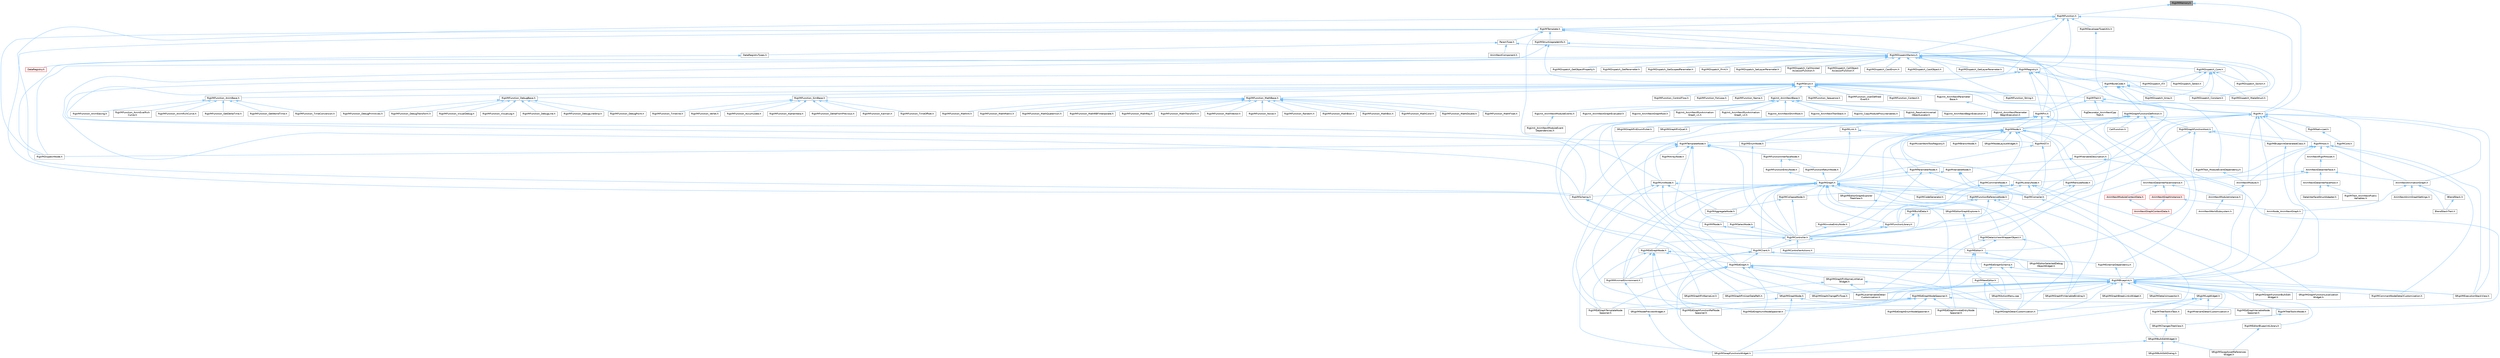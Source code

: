 digraph "RigVMMemory.h"
{
 // INTERACTIVE_SVG=YES
 // LATEX_PDF_SIZE
  bgcolor="transparent";
  edge [fontname=Helvetica,fontsize=10,labelfontname=Helvetica,labelfontsize=10];
  node [fontname=Helvetica,fontsize=10,shape=box,height=0.2,width=0.4];
  Node1 [id="Node000001",label="RigVMMemory.h",height=0.2,width=0.4,color="gray40", fillcolor="grey60", style="filled", fontcolor="black",tooltip=" "];
  Node1 -> Node2 [id="edge1_Node000001_Node000002",dir="back",color="steelblue1",style="solid",tooltip=" "];
  Node2 [id="Node000002",label="RigVM.h",height=0.2,width=0.4,color="grey40", fillcolor="white", style="filled",URL="$d0/d5e/RigVM_8h.html",tooltip=" "];
  Node2 -> Node3 [id="edge2_Node000002_Node000003",dir="back",color="steelblue1",style="solid",tooltip=" "];
  Node3 [id="Node000003",label="AnimNextAnimationGraph.h",height=0.2,width=0.4,color="grey40", fillcolor="white", style="filled",URL="$d4/dc3/AnimNextAnimationGraph_8h.html",tooltip=" "];
  Node3 -> Node4 [id="edge3_Node000003_Node000004",dir="back",color="steelblue1",style="solid",tooltip=" "];
  Node4 [id="Node000004",label="AnimNextAnimGraphSettings.h",height=0.2,width=0.4,color="grey40", fillcolor="white", style="filled",URL="$d9/da8/AnimNextAnimGraphSettings_8h.html",tooltip=" "];
  Node3 -> Node5 [id="edge4_Node000003_Node000005",dir="back",color="steelblue1",style="solid",tooltip=" "];
  Node5 [id="Node000005",label="AnimNode_AnimNextGraph.h",height=0.2,width=0.4,color="grey40", fillcolor="white", style="filled",URL="$d5/d20/AnimNode__AnimNextGraph_8h.html",tooltip=" "];
  Node3 -> Node6 [id="edge5_Node000003_Node000006",dir="back",color="steelblue1",style="solid",tooltip=" "];
  Node6 [id="Node000006",label="BlendStackTrait.h",height=0.2,width=0.4,color="grey40", fillcolor="white", style="filled",URL="$dd/dc9/BlendStackTrait_8h.html",tooltip=" "];
  Node3 -> Node7 [id="edge6_Node000003_Node000007",dir="back",color="steelblue1",style="solid",tooltip=" "];
  Node7 [id="Node000007",label="IBlendStack.h",height=0.2,width=0.4,color="grey40", fillcolor="white", style="filled",URL="$df/d73/IBlendStack_8h.html",tooltip=" "];
  Node7 -> Node6 [id="edge7_Node000007_Node000006",dir="back",color="steelblue1",style="solid",tooltip=" "];
  Node2 -> Node8 [id="edge8_Node000002_Node000008",dir="back",color="steelblue1",style="solid",tooltip=" "];
  Node8 [id="Node000008",label="AnimNextModule.h",height=0.2,width=0.4,color="grey40", fillcolor="white", style="filled",URL="$d1/dac/AnimNextModule_8h.html",tooltip=" "];
  Node8 -> Node9 [id="edge9_Node000008_Node000009",dir="back",color="steelblue1",style="solid",tooltip=" "];
  Node9 [id="Node000009",label="AnimNextModuleInstance.h",height=0.2,width=0.4,color="grey40", fillcolor="white", style="filled",URL="$d7/dbe/AnimNextModuleInstance_8h.html",tooltip=" "];
  Node9 -> Node10 [id="edge10_Node000009_Node000010",dir="back",color="steelblue1",style="solid",tooltip=" "];
  Node10 [id="Node000010",label="AnimNextWorldSubsystem.h",height=0.2,width=0.4,color="grey40", fillcolor="white", style="filled",URL="$df/d2f/AnimNextWorldSubsystem_8h.html",tooltip=" "];
  Node2 -> Node11 [id="edge11_Node000002_Node000011",dir="back",color="steelblue1",style="solid",tooltip=" "];
  Node11 [id="Node000011",label="RigVMBlueprint.h",height=0.2,width=0.4,color="grey40", fillcolor="white", style="filled",URL="$df/d44/RigVMBlueprint_8h.html",tooltip=" "];
  Node11 -> Node12 [id="edge12_Node000011_Node000012",dir="back",color="steelblue1",style="solid",tooltip=" "];
  Node12 [id="Node000012",label="RigVMCommentNodeDetailCustomization.h",height=0.2,width=0.4,color="grey40", fillcolor="white", style="filled",URL="$de/ddb/RigVMCommentNodeDetailCustomization_8h.html",tooltip=" "];
  Node11 -> Node13 [id="edge13_Node000011_Node000013",dir="back",color="steelblue1",style="solid",tooltip=" "];
  Node13 [id="Node000013",label="RigVMEdGraphFunctionRefNode\lSpawner.h",height=0.2,width=0.4,color="grey40", fillcolor="white", style="filled",URL="$d3/d16/RigVMEdGraphFunctionRefNodeSpawner_8h.html",tooltip=" "];
  Node11 -> Node14 [id="edge14_Node000011_Node000014",dir="back",color="steelblue1",style="solid",tooltip=" "];
  Node14 [id="Node000014",label="RigVMEdGraphNodeSpawner.h",height=0.2,width=0.4,color="grey40", fillcolor="white", style="filled",URL="$d4/d8b/RigVMEdGraphNodeSpawner_8h.html",tooltip=" "];
  Node14 -> Node15 [id="edge15_Node000014_Node000015",dir="back",color="steelblue1",style="solid",tooltip=" "];
  Node15 [id="Node000015",label="RigVMEdGraphEnumNodeSpawner.h",height=0.2,width=0.4,color="grey40", fillcolor="white", style="filled",URL="$d3/dfd/RigVMEdGraphEnumNodeSpawner_8h.html",tooltip=" "];
  Node14 -> Node13 [id="edge16_Node000014_Node000013",dir="back",color="steelblue1",style="solid",tooltip=" "];
  Node14 -> Node16 [id="edge17_Node000014_Node000016",dir="back",color="steelblue1",style="solid",tooltip=" "];
  Node16 [id="Node000016",label="RigVMEdGraphInvokeEntryNode\lSpawner.h",height=0.2,width=0.4,color="grey40", fillcolor="white", style="filled",URL="$d9/de6/RigVMEdGraphInvokeEntryNodeSpawner_8h.html",tooltip=" "];
  Node14 -> Node17 [id="edge18_Node000014_Node000017",dir="back",color="steelblue1",style="solid",tooltip=" "];
  Node17 [id="Node000017",label="RigVMEdGraphTemplateNode\lSpawner.h",height=0.2,width=0.4,color="grey40", fillcolor="white", style="filled",URL="$d9/d6c/RigVMEdGraphTemplateNodeSpawner_8h.html",tooltip=" "];
  Node14 -> Node18 [id="edge19_Node000014_Node000018",dir="back",color="steelblue1",style="solid",tooltip=" "];
  Node18 [id="Node000018",label="RigVMEdGraphUnitNodeSpawner.h",height=0.2,width=0.4,color="grey40", fillcolor="white", style="filled",URL="$d3/d6b/RigVMEdGraphUnitNodeSpawner_8h.html",tooltip=" "];
  Node14 -> Node19 [id="edge20_Node000014_Node000019",dir="back",color="steelblue1",style="solid",tooltip=" "];
  Node19 [id="Node000019",label="RigVMEdGraphVariableNode\lSpawner.h",height=0.2,width=0.4,color="grey40", fillcolor="white", style="filled",URL="$d0/d83/RigVMEdGraphVariableNodeSpawner_8h.html",tooltip=" "];
  Node11 -> Node18 [id="edge21_Node000011_Node000018",dir="back",color="steelblue1",style="solid",tooltip=" "];
  Node11 -> Node20 [id="edge22_Node000011_Node000020",dir="back",color="steelblue1",style="solid",tooltip=" "];
  Node20 [id="Node000020",label="RigVMEditorBlueprintLibrary.h",height=0.2,width=0.4,color="grey40", fillcolor="white", style="filled",URL="$d9/d31/RigVMEditorBlueprintLibrary_8h.html",tooltip=" "];
  Node20 -> Node21 [id="edge23_Node000020_Node000021",dir="back",color="steelblue1",style="solid",tooltip=" "];
  Node21 [id="Node000021",label="SRigVMSwapAssetReferences\lWidget.h",height=0.2,width=0.4,color="grey40", fillcolor="white", style="filled",URL="$db/d3f/SRigVMSwapAssetReferencesWidget_8h.html",tooltip=" "];
  Node11 -> Node22 [id="edge24_Node000011_Node000022",dir="back",color="steelblue1",style="solid",tooltip=" "];
  Node22 [id="Node000022",label="RigVMGraphDetailCustomization.h",height=0.2,width=0.4,color="grey40", fillcolor="white", style="filled",URL="$da/d8c/RigVMGraphDetailCustomization_8h.html",tooltip=" "];
  Node11 -> Node23 [id="edge25_Node000011_Node000023",dir="back",color="steelblue1",style="solid",tooltip=" "];
  Node23 [id="Node000023",label="RigVMLocalVariableDetail\lCustomization.h",height=0.2,width=0.4,color="grey40", fillcolor="white", style="filled",URL="$de/de8/RigVMLocalVariableDetailCustomization_8h.html",tooltip=" "];
  Node11 -> Node24 [id="edge26_Node000011_Node000024",dir="back",color="steelblue1",style="solid",tooltip=" "];
  Node24 [id="Node000024",label="RigVMTreeToolkitNode.h",height=0.2,width=0.4,color="grey40", fillcolor="white", style="filled",URL="$dc/d84/RigVMTreeToolkitNode_8h.html",tooltip=" "];
  Node24 -> Node25 [id="edge27_Node000024_Node000025",dir="back",color="steelblue1",style="solid",tooltip=" "];
  Node25 [id="Node000025",label="SRigVMChangesTreeView.h",height=0.2,width=0.4,color="grey40", fillcolor="white", style="filled",URL="$dd/d83/SRigVMChangesTreeView_8h.html",tooltip=" "];
  Node25 -> Node26 [id="edge28_Node000025_Node000026",dir="back",color="steelblue1",style="solid",tooltip=" "];
  Node26 [id="Node000026",label="SRigVMBulkEditWidget.h",height=0.2,width=0.4,color="grey40", fillcolor="white", style="filled",URL="$d7/dab/SRigVMBulkEditWidget_8h.html",tooltip=" "];
  Node26 -> Node27 [id="edge29_Node000026_Node000027",dir="back",color="steelblue1",style="solid",tooltip=" "];
  Node27 [id="Node000027",label="SRigVMBulkEditDialog.h",height=0.2,width=0.4,color="grey40", fillcolor="white", style="filled",URL="$dd/d89/SRigVMBulkEditDialog_8h.html",tooltip=" "];
  Node26 -> Node21 [id="edge30_Node000026_Node000021",dir="back",color="steelblue1",style="solid",tooltip=" "];
  Node26 -> Node28 [id="edge31_Node000026_Node000028",dir="back",color="steelblue1",style="solid",tooltip=" "];
  Node28 [id="Node000028",label="SRigVMSwapFunctionsWidget.h",height=0.2,width=0.4,color="grey40", fillcolor="white", style="filled",URL="$d0/da2/SRigVMSwapFunctionsWidget_8h.html",tooltip=" "];
  Node11 -> Node29 [id="edge32_Node000011_Node000029",dir="back",color="steelblue1",style="solid",tooltip=" "];
  Node29 [id="Node000029",label="RigVMVariantDetailCustomization.h",height=0.2,width=0.4,color="grey40", fillcolor="white", style="filled",URL="$d2/db8/RigVMVariantDetailCustomization_8h.html",tooltip=" "];
  Node11 -> Node30 [id="edge33_Node000011_Node000030",dir="back",color="steelblue1",style="solid",tooltip=" "];
  Node30 [id="Node000030",label="SRigVMActionMenu.cpp",height=0.2,width=0.4,color="grey40", fillcolor="white", style="filled",URL="$dc/d4c/SRigVMActionMenu_8cpp.html",tooltip=" "];
  Node11 -> Node31 [id="edge34_Node000011_Node000031",dir="back",color="steelblue1",style="solid",tooltip=" "];
  Node31 [id="Node000031",label="SRigVMDetailsInspector.h",height=0.2,width=0.4,color="grey40", fillcolor="white", style="filled",URL="$df/dfb/SRigVMDetailsInspector_8h.html",tooltip=" "];
  Node11 -> Node32 [id="edge35_Node000011_Node000032",dir="back",color="steelblue1",style="solid",tooltip=" "];
  Node32 [id="Node000032",label="SRigVMExecutionStackView.h",height=0.2,width=0.4,color="grey40", fillcolor="white", style="filled",URL="$d9/d2b/SRigVMExecutionStackView_8h.html",tooltip=" "];
  Node11 -> Node33 [id="edge36_Node000011_Node000033",dir="back",color="steelblue1",style="solid",tooltip=" "];
  Node33 [id="Node000033",label="SRigVMGraphBreakLinksWidget.h",height=0.2,width=0.4,color="grey40", fillcolor="white", style="filled",URL="$d8/d4a/SRigVMGraphBreakLinksWidget_8h.html",tooltip=" "];
  Node11 -> Node34 [id="edge37_Node000011_Node000034",dir="back",color="steelblue1",style="solid",tooltip=" "];
  Node34 [id="Node000034",label="SRigVMGraphChangePinType.h",height=0.2,width=0.4,color="grey40", fillcolor="white", style="filled",URL="$d4/da7/SRigVMGraphChangePinType_8h.html",tooltip=" "];
  Node11 -> Node35 [id="edge38_Node000011_Node000035",dir="back",color="steelblue1",style="solid",tooltip=" "];
  Node35 [id="Node000035",label="SRigVMGraphFunctionBulkEdit\lWidget.h",height=0.2,width=0.4,color="grey40", fillcolor="white", style="filled",URL="$db/dbf/SRigVMGraphFunctionBulkEditWidget_8h.html",tooltip=" "];
  Node11 -> Node36 [id="edge39_Node000011_Node000036",dir="back",color="steelblue1",style="solid",tooltip=" "];
  Node36 [id="Node000036",label="SRigVMGraphFunctionLocalization\lWidget.h",height=0.2,width=0.4,color="grey40", fillcolor="white", style="filled",URL="$dd/d59/SRigVMGraphFunctionLocalizationWidget_8h.html",tooltip=" "];
  Node11 -> Node37 [id="edge40_Node000011_Node000037",dir="back",color="steelblue1",style="solid",tooltip=" "];
  Node37 [id="Node000037",label="SRigVMGraphNode.h",height=0.2,width=0.4,color="grey40", fillcolor="white", style="filled",URL="$d0/d1e/SRigVMGraphNode_8h.html",tooltip=" "];
  Node37 -> Node22 [id="edge41_Node000037_Node000022",dir="back",color="steelblue1",style="solid",tooltip=" "];
  Node37 -> Node38 [id="edge42_Node000037_Node000038",dir="back",color="steelblue1",style="solid",tooltip=" "];
  Node38 [id="Node000038",label="SRigVMNodePreviewWidget.h",height=0.2,width=0.4,color="grey40", fillcolor="white", style="filled",URL="$d5/d72/SRigVMNodePreviewWidget_8h.html",tooltip=" "];
  Node38 -> Node28 [id="edge43_Node000038_Node000028",dir="back",color="steelblue1",style="solid",tooltip=" "];
  Node37 -> Node28 [id="edge44_Node000037_Node000028",dir="back",color="steelblue1",style="solid",tooltip=" "];
  Node11 -> Node39 [id="edge45_Node000011_Node000039",dir="back",color="steelblue1",style="solid",tooltip=" "];
  Node39 [id="Node000039",label="SRigVMGraphPinUserDataPath.h",height=0.2,width=0.4,color="grey40", fillcolor="white", style="filled",URL="$d5/d31/SRigVMGraphPinUserDataPath_8h.html",tooltip=" "];
  Node11 -> Node40 [id="edge46_Node000011_Node000040",dir="back",color="steelblue1",style="solid",tooltip=" "];
  Node40 [id="Node000040",label="SRigVMGraphPinVariableBinding.h",height=0.2,width=0.4,color="grey40", fillcolor="white", style="filled",URL="$db/dca/SRigVMGraphPinVariableBinding_8h.html",tooltip=" "];
  Node11 -> Node41 [id="edge47_Node000011_Node000041",dir="back",color="steelblue1",style="solid",tooltip=" "];
  Node41 [id="Node000041",label="SRigVMLogWidget.h",height=0.2,width=0.4,color="grey40", fillcolor="white", style="filled",URL="$d9/dab/SRigVMLogWidget_8h.html",tooltip=" "];
  Node41 -> Node22 [id="edge48_Node000041_Node000022",dir="back",color="steelblue1",style="solid",tooltip=" "];
  Node41 -> Node42 [id="edge49_Node000041_Node000042",dir="back",color="steelblue1",style="solid",tooltip=" "];
  Node42 [id="Node000042",label="RigVMTreeToolkitTask.h",height=0.2,width=0.4,color="grey40", fillcolor="white", style="filled",URL="$d1/dd5/RigVMTreeToolkitTask_8h.html",tooltip=" "];
  Node42 -> Node25 [id="edge50_Node000042_Node000025",dir="back",color="steelblue1",style="solid",tooltip=" "];
  Node41 -> Node29 [id="edge51_Node000041_Node000029",dir="back",color="steelblue1",style="solid",tooltip=" "];
  Node41 -> Node26 [id="edge52_Node000041_Node000026",dir="back",color="steelblue1",style="solid",tooltip=" "];
  Node2 -> Node43 [id="edge53_Node000002_Node000043",dir="back",color="steelblue1",style="solid",tooltip=" "];
  Node43 [id="Node000043",label="RigVMBlueprintGeneratedClass.h",height=0.2,width=0.4,color="grey40", fillcolor="white", style="filled",URL="$d4/dec/RigVMBlueprintGeneratedClass_8h.html",tooltip=" "];
  Node43 -> Node11 [id="edge54_Node000043_Node000011",dir="back",color="steelblue1",style="solid",tooltip=" "];
  Node2 -> Node44 [id="edge55_Node000002_Node000044",dir="back",color="steelblue1",style="solid",tooltip=" "];
  Node44 [id="Node000044",label="RigVMCodeGenerator.h",height=0.2,width=0.4,color="grey40", fillcolor="white", style="filled",URL="$d4/d2b/RigVMCodeGenerator_8h.html",tooltip=" "];
  Node2 -> Node45 [id="edge56_Node000002_Node000045",dir="back",color="steelblue1",style="solid",tooltip=" "];
  Node45 [id="Node000045",label="RigVMCompiler.h",height=0.2,width=0.4,color="grey40", fillcolor="white", style="filled",URL="$d7/d63/RigVMCompiler_8h.html",tooltip=" "];
  Node45 -> Node11 [id="edge57_Node000045_Node000011",dir="back",color="steelblue1",style="solid",tooltip=" "];
  Node2 -> Node46 [id="edge58_Node000002_Node000046",dir="back",color="steelblue1",style="solid",tooltip=" "];
  Node46 [id="Node000046",label="RigVMEdGraph.h",height=0.2,width=0.4,color="grey40", fillcolor="white", style="filled",URL="$d9/d8c/RigVMEdGraph_8h.html",tooltip=" "];
  Node46 -> Node11 [id="edge59_Node000046_Node000011",dir="back",color="steelblue1",style="solid",tooltip=" "];
  Node46 -> Node13 [id="edge60_Node000046_Node000013",dir="back",color="steelblue1",style="solid",tooltip=" "];
  Node46 -> Node17 [id="edge61_Node000046_Node000017",dir="back",color="steelblue1",style="solid",tooltip=" "];
  Node46 -> Node18 [id="edge62_Node000046_Node000018",dir="back",color="steelblue1",style="solid",tooltip=" "];
  Node46 -> Node22 [id="edge63_Node000046_Node000022",dir="back",color="steelblue1",style="solid",tooltip=" "];
  Node46 -> Node23 [id="edge64_Node000046_Node000023",dir="back",color="steelblue1",style="solid",tooltip=" "];
  Node46 -> Node47 [id="edge65_Node000046_Node000047",dir="back",color="steelblue1",style="solid",tooltip=" "];
  Node47 [id="Node000047",label="RigVMMinimalEnvironment.h",height=0.2,width=0.4,color="grey40", fillcolor="white", style="filled",URL="$d4/d4a/RigVMMinimalEnvironment_8h.html",tooltip=" "];
  Node47 -> Node38 [id="edge66_Node000047_Node000038",dir="back",color="steelblue1",style="solid",tooltip=" "];
  Node46 -> Node32 [id="edge67_Node000046_Node000032",dir="back",color="steelblue1",style="solid",tooltip=" "];
  Node46 -> Node48 [id="edge68_Node000046_Node000048",dir="back",color="steelblue1",style="solid",tooltip=" "];
  Node48 [id="Node000048",label="SRigVMGraphPinNameListValue\lWidget.h",height=0.2,width=0.4,color="grey40", fillcolor="white", style="filled",URL="$dc/dac/SRigVMGraphPinNameListValueWidget_8h.html",tooltip=" "];
  Node48 -> Node22 [id="edge69_Node000048_Node000022",dir="back",color="steelblue1",style="solid",tooltip=" "];
  Node48 -> Node23 [id="edge70_Node000048_Node000023",dir="back",color="steelblue1",style="solid",tooltip=" "];
  Node48 -> Node49 [id="edge71_Node000048_Node000049",dir="back",color="steelblue1",style="solid",tooltip=" "];
  Node49 [id="Node000049",label="SRigVMGraphPinNameList.h",height=0.2,width=0.4,color="grey40", fillcolor="white", style="filled",URL="$d7/dfc/SRigVMGraphPinNameList_8h.html",tooltip=" "];
  Node2 -> Node50 [id="edge72_Node000002_Node000050",dir="back",color="steelblue1",style="solid",tooltip=" "];
  Node50 [id="Node000050",label="RigVMHost.h",height=0.2,width=0.4,color="grey40", fillcolor="white", style="filled",URL="$d5/d04/RigVMHost_8h.html",tooltip=" "];
  Node50 -> Node3 [id="edge73_Node000050_Node000003",dir="back",color="steelblue1",style="solid",tooltip=" "];
  Node50 -> Node8 [id="edge74_Node000050_Node000008",dir="back",color="steelblue1",style="solid",tooltip=" "];
  Node50 -> Node51 [id="edge75_Node000050_Node000051",dir="back",color="steelblue1",style="solid",tooltip=" "];
  Node51 [id="Node000051",label="AnimNextRigVMAsset.h",height=0.2,width=0.4,color="grey40", fillcolor="white", style="filled",URL="$d8/d0c/AnimNextRigVMAsset_8h.html",tooltip=" "];
  Node51 -> Node52 [id="edge76_Node000051_Node000052",dir="back",color="steelblue1",style="solid",tooltip=" "];
  Node52 [id="Node000052",label="AnimNextDataInterface.h",height=0.2,width=0.4,color="grey40", fillcolor="white", style="filled",URL="$d6/d96/AnimNextDataInterface_8h.html",tooltip=" "];
  Node52 -> Node3 [id="edge77_Node000052_Node000003",dir="back",color="steelblue1",style="solid",tooltip=" "];
  Node52 -> Node53 [id="edge78_Node000052_Node000053",dir="back",color="steelblue1",style="solid",tooltip=" "];
  Node53 [id="Node000053",label="AnimNextDataInterfaceHost.h",height=0.2,width=0.4,color="grey40", fillcolor="white", style="filled",URL="$d8/d6b/AnimNextDataInterfaceHost_8h.html",tooltip=" "];
  Node53 -> Node54 [id="edge79_Node000053_Node000054",dir="back",color="steelblue1",style="solid",tooltip=" "];
  Node54 [id="Node000054",label="DataInterfaceStructAdapter.h",height=0.2,width=0.4,color="grey40", fillcolor="white", style="filled",URL="$d9/ded/DataInterfaceStructAdapter_8h.html",tooltip=" "];
  Node53 -> Node55 [id="edge80_Node000053_Node000055",dir="back",color="steelblue1",style="solid",tooltip=" "];
  Node55 [id="Node000055",label="RigVMTrait_AnimNextPublic\lVariables.h",height=0.2,width=0.4,color="grey40", fillcolor="white", style="filled",URL="$d8/d5a/RigVMTrait__AnimNextPublicVariables_8h.html",tooltip=" "];
  Node52 -> Node56 [id="edge81_Node000052_Node000056",dir="back",color="steelblue1",style="solid",tooltip=" "];
  Node56 [id="Node000056",label="AnimNextDataInterfaceInstance.h",height=0.2,width=0.4,color="grey40", fillcolor="white", style="filled",URL="$d4/dc0/AnimNextDataInterfaceInstance_8h.html",tooltip=" "];
  Node56 -> Node57 [id="edge82_Node000056_Node000057",dir="back",color="steelblue1",style="solid",tooltip=" "];
  Node57 [id="Node000057",label="AnimNextGraphInstance.h",height=0.2,width=0.4,color="red", fillcolor="#FFF0F0", style="filled",URL="$df/d5e/AnimNextGraphInstance_8h.html",tooltip=" "];
  Node57 -> Node58 [id="edge83_Node000057_Node000058",dir="back",color="steelblue1",style="solid",tooltip=" "];
  Node58 [id="Node000058",label="AnimNextGraphContextData.h",height=0.2,width=0.4,color="red", fillcolor="#FFF0F0", style="filled",URL="$d6/d0a/AnimNextGraphContextData_8h.html",tooltip=" "];
  Node57 -> Node5 [id="edge84_Node000057_Node000005",dir="back",color="steelblue1",style="solid",tooltip=" "];
  Node56 -> Node69 [id="edge85_Node000056_Node000069",dir="back",color="steelblue1",style="solid",tooltip=" "];
  Node69 [id="Node000069",label="AnimNextModuleContextData.h",height=0.2,width=0.4,color="red", fillcolor="#FFF0F0", style="filled",URL="$d8/d3c/AnimNextModuleContextData_8h.html",tooltip=" "];
  Node69 -> Node58 [id="edge86_Node000069_Node000058",dir="back",color="steelblue1",style="solid",tooltip=" "];
  Node56 -> Node9 [id="edge87_Node000056_Node000009",dir="back",color="steelblue1",style="solid",tooltip=" "];
  Node52 -> Node8 [id="edge88_Node000052_Node000008",dir="back",color="steelblue1",style="solid",tooltip=" "];
  Node50 -> Node11 [id="edge89_Node000050_Node000011",dir="back",color="steelblue1",style="solid",tooltip=" "];
  Node50 -> Node12 [id="edge90_Node000050_Node000012",dir="back",color="steelblue1",style="solid",tooltip=" "];
  Node50 -> Node23 [id="edge91_Node000050_Node000023",dir="back",color="steelblue1",style="solid",tooltip=" "];
  Node50 -> Node32 [id="edge92_Node000050_Node000032",dir="back",color="steelblue1",style="solid",tooltip=" "];
  Node2 -> Node91 [id="edge93_Node000002_Node000091",dir="back",color="steelblue1",style="solid",tooltip=" "];
  Node91 [id="Node000091",label="RigVMNativized.h",height=0.2,width=0.4,color="grey40", fillcolor="white", style="filled",URL="$df/d99/RigVMNativized_8h.html",tooltip=" "];
  Node91 -> Node92 [id="edge94_Node000091_Node000092",dir="back",color="steelblue1",style="solid",tooltip=" "];
  Node92 [id="Node000092",label="RigVMCore.h",height=0.2,width=0.4,color="grey40", fillcolor="white", style="filled",URL="$d3/dbd/RigVMCore_8h.html",tooltip=" "];
  Node2 -> Node93 [id="edge95_Node000002_Node000093",dir="back",color="steelblue1",style="solid",tooltip=" "];
  Node93 [id="Node000093",label="RigVMNode.h",height=0.2,width=0.4,color="grey40", fillcolor="white", style="filled",URL="$df/d31/RigVMNode_8h.html",tooltip=" "];
  Node93 -> Node94 [id="edge96_Node000093_Node000094",dir="back",color="steelblue1",style="solid",tooltip=" "];
  Node94 [id="Node000094",label="RigVMAST.h",height=0.2,width=0.4,color="grey40", fillcolor="white", style="filled",URL="$d9/d6d/RigVMAST_8h.html",tooltip=" "];
  Node94 -> Node45 [id="edge97_Node000094_Node000045",dir="back",color="steelblue1",style="solid",tooltip=" "];
  Node94 -> Node95 [id="edge98_Node000094_Node000095",dir="back",color="steelblue1",style="solid",tooltip=" "];
  Node95 [id="Node000095",label="RigVMGraph.h",height=0.2,width=0.4,color="grey40", fillcolor="white", style="filled",URL="$d7/dfd/RigVMGraph_8h.html",tooltip=" "];
  Node95 -> Node96 [id="edge99_Node000095_Node000096",dir="back",color="steelblue1",style="solid",tooltip=" "];
  Node96 [id="Node000096",label="RigVMClient.h",height=0.2,width=0.4,color="grey40", fillcolor="white", style="filled",URL="$db/d93/RigVMClient_8h.html",tooltip=" "];
  Node96 -> Node11 [id="edge100_Node000096_Node000011",dir="back",color="steelblue1",style="solid",tooltip=" "];
  Node96 -> Node46 [id="edge101_Node000096_Node000046",dir="back",color="steelblue1",style="solid",tooltip=" "];
  Node96 -> Node97 [id="edge102_Node000096_Node000097",dir="back",color="steelblue1",style="solid",tooltip=" "];
  Node97 [id="Node000097",label="RigVMExternalDependency.h",height=0.2,width=0.4,color="grey40", fillcolor="white", style="filled",URL="$d2/d83/RigVMExternalDependency_8h.html",tooltip=" "];
  Node97 -> Node11 [id="edge103_Node000097_Node000011",dir="back",color="steelblue1",style="solid",tooltip=" "];
  Node96 -> Node47 [id="edge104_Node000096_Node000047",dir="back",color="steelblue1",style="solid",tooltip=" "];
  Node96 -> Node28 [id="edge105_Node000096_Node000028",dir="back",color="steelblue1",style="solid",tooltip=" "];
  Node95 -> Node44 [id="edge106_Node000095_Node000044",dir="back",color="steelblue1",style="solid",tooltip=" "];
  Node95 -> Node98 [id="edge107_Node000095_Node000098",dir="back",color="steelblue1",style="solid",tooltip=" "];
  Node98 [id="Node000098",label="RigVMCollapseNode.h",height=0.2,width=0.4,color="grey40", fillcolor="white", style="filled",URL="$d1/d95/RigVMCollapseNode_8h.html",tooltip=" "];
  Node98 -> Node99 [id="edge108_Node000098_Node000099",dir="back",color="steelblue1",style="solid",tooltip=" "];
  Node99 [id="Node000099",label="RigVMAggregateNode.h",height=0.2,width=0.4,color="grey40", fillcolor="white", style="filled",URL="$d7/d89/RigVMAggregateNode_8h.html",tooltip=" "];
  Node98 -> Node100 [id="edge109_Node000098_Node000100",dir="back",color="steelblue1",style="solid",tooltip=" "];
  Node100 [id="Node000100",label="RigVMController.h",height=0.2,width=0.4,color="grey40", fillcolor="white", style="filled",URL="$da/d1e/RigVMController_8h.html",tooltip=" "];
  Node100 -> Node96 [id="edge110_Node000100_Node000096",dir="back",color="steelblue1",style="solid",tooltip=" "];
  Node100 -> Node101 [id="edge111_Node000100_Node000101",dir="back",color="steelblue1",style="solid",tooltip=" "];
  Node101 [id="Node000101",label="RigVMControllerActions.h",height=0.2,width=0.4,color="grey40", fillcolor="white", style="filled",URL="$d3/dc4/RigVMControllerActions_8h.html",tooltip=" "];
  Node100 -> Node102 [id="edge112_Node000100_Node000102",dir="back",color="steelblue1",style="solid",tooltip=" "];
  Node102 [id="Node000102",label="RigVMEditor.h",height=0.2,width=0.4,color="grey40", fillcolor="white", style="filled",URL="$d3/d13/RigVMEditor_8h.html",tooltip=" "];
  Node102 -> Node103 [id="edge113_Node000102_Node000103",dir="back",color="steelblue1",style="solid",tooltip=" "];
  Node103 [id="Node000103",label="RigVMNewEditor.h",height=0.2,width=0.4,color="grey40", fillcolor="white", style="filled",URL="$df/dd1/RigVMNewEditor_8h.html",tooltip=" "];
  Node103 -> Node22 [id="edge114_Node000103_Node000022",dir="back",color="steelblue1",style="solid",tooltip=" "];
  Node103 -> Node30 [id="edge115_Node000103_Node000030",dir="back",color="steelblue1",style="solid",tooltip=" "];
  Node102 -> Node30 [id="edge116_Node000102_Node000030",dir="back",color="steelblue1",style="solid",tooltip=" "];
  Node102 -> Node104 [id="edge117_Node000102_Node000104",dir="back",color="steelblue1",style="solid",tooltip=" "];
  Node104 [id="Node000104",label="SRigVMEditorSelectedDebug\lObjectWidget.h",height=0.2,width=0.4,color="grey40", fillcolor="white", style="filled",URL="$d9/dcd/SRigVMEditorSelectedDebugObjectWidget_8h.html",tooltip=" "];
  Node100 -> Node47 [id="edge118_Node000100_Node000047",dir="back",color="steelblue1",style="solid",tooltip=" "];
  Node95 -> Node45 [id="edge119_Node000095_Node000045",dir="back",color="steelblue1",style="solid",tooltip=" "];
  Node95 -> Node100 [id="edge120_Node000095_Node000100",dir="back",color="steelblue1",style="solid",tooltip=" "];
  Node95 -> Node105 [id="edge121_Node000095_Node000105",dir="back",color="steelblue1",style="solid",tooltip=" "];
  Node105 [id="Node000105",label="RigVMDetailsViewWrapperObject.h",height=0.2,width=0.4,color="grey40", fillcolor="white", style="filled",URL="$dd/d41/RigVMDetailsViewWrapperObject_8h.html",tooltip=" "];
  Node105 -> Node102 [id="edge122_Node000105_Node000102",dir="back",color="steelblue1",style="solid",tooltip=" "];
  Node105 -> Node22 [id="edge123_Node000105_Node000022",dir="back",color="steelblue1",style="solid",tooltip=" "];
  Node105 -> Node23 [id="edge124_Node000105_Node000023",dir="back",color="steelblue1",style="solid",tooltip=" "];
  Node95 -> Node46 [id="edge125_Node000095_Node000046",dir="back",color="steelblue1",style="solid",tooltip=" "];
  Node95 -> Node16 [id="edge126_Node000095_Node000016",dir="back",color="steelblue1",style="solid",tooltip=" "];
  Node95 -> Node106 [id="edge127_Node000095_Node000106",dir="back",color="steelblue1",style="solid",tooltip=" "];
  Node106 [id="Node000106",label="RigVMEdGraphNode.h",height=0.2,width=0.4,color="grey40", fillcolor="white", style="filled",URL="$d8/dcd/RigVMEdGraphNode_8h.html",tooltip=" "];
  Node106 -> Node46 [id="edge128_Node000106_Node000046",dir="back",color="steelblue1",style="solid",tooltip=" "];
  Node106 -> Node13 [id="edge129_Node000106_Node000013",dir="back",color="steelblue1",style="solid",tooltip=" "];
  Node106 -> Node107 [id="edge130_Node000106_Node000107",dir="back",color="steelblue1",style="solid",tooltip=" "];
  Node107 [id="Node000107",label="RigVMEdGraphSchema.h",height=0.2,width=0.4,color="grey40", fillcolor="white", style="filled",URL="$dc/de3/RigVMEdGraphSchema_8h.html",tooltip=" "];
  Node107 -> Node11 [id="edge131_Node000107_Node000011",dir="back",color="steelblue1",style="solid",tooltip=" "];
  Node107 -> Node22 [id="edge132_Node000107_Node000022",dir="back",color="steelblue1",style="solid",tooltip=" "];
  Node107 -> Node23 [id="edge133_Node000107_Node000023",dir="back",color="steelblue1",style="solid",tooltip=" "];
  Node106 -> Node17 [id="edge134_Node000106_Node000017",dir="back",color="steelblue1",style="solid",tooltip=" "];
  Node106 -> Node18 [id="edge135_Node000106_Node000018",dir="back",color="steelblue1",style="solid",tooltip=" "];
  Node106 -> Node47 [id="edge136_Node000106_Node000047",dir="back",color="steelblue1",style="solid",tooltip=" "];
  Node95 -> Node107 [id="edge137_Node000095_Node000107",dir="back",color="steelblue1",style="solid",tooltip=" "];
  Node95 -> Node108 [id="edge138_Node000095_Node000108",dir="back",color="steelblue1",style="solid",tooltip=" "];
  Node108 [id="Node000108",label="RigVMFunctionLibrary.h",height=0.2,width=0.4,color="grey40", fillcolor="white", style="filled",URL="$da/d39/RigVMFunctionLibrary_8h.html",tooltip=" "];
  Node108 -> Node96 [id="edge139_Node000108_Node000096",dir="back",color="steelblue1",style="solid",tooltip=" "];
  Node108 -> Node100 [id="edge140_Node000108_Node000100",dir="back",color="steelblue1",style="solid",tooltip=" "];
  Node95 -> Node109 [id="edge141_Node000095_Node000109",dir="back",color="steelblue1",style="solid",tooltip=" "];
  Node109 [id="Node000109",label="RigVMFunctionReferenceNode.h",height=0.2,width=0.4,color="grey40", fillcolor="white", style="filled",URL="$d8/dae/RigVMFunctionReferenceNode_8h.html",tooltip=" "];
  Node109 -> Node110 [id="edge142_Node000109_Node000110",dir="back",color="steelblue1",style="solid",tooltip=" "];
  Node110 [id="Node000110",label="RigVMBuildData.h",height=0.2,width=0.4,color="grey40", fillcolor="white", style="filled",URL="$df/d5a/RigVMBuildData_8h.html",tooltip=" "];
  Node110 -> Node100 [id="edge143_Node000110_Node000100",dir="back",color="steelblue1",style="solid",tooltip=" "];
  Node110 -> Node108 [id="edge144_Node000110_Node000108",dir="back",color="steelblue1",style="solid",tooltip=" "];
  Node109 -> Node100 [id="edge145_Node000109_Node000100",dir="back",color="steelblue1",style="solid",tooltip=" "];
  Node109 -> Node108 [id="edge146_Node000109_Node000108",dir="back",color="steelblue1",style="solid",tooltip=" "];
  Node109 -> Node40 [id="edge147_Node000109_Node000040",dir="back",color="steelblue1",style="solid",tooltip=" "];
  Node109 -> Node28 [id="edge148_Node000109_Node000028",dir="back",color="steelblue1",style="solid",tooltip=" "];
  Node95 -> Node47 [id="edge149_Node000095_Node000047",dir="back",color="steelblue1",style="solid",tooltip=" "];
  Node95 -> Node111 [id="edge150_Node000095_Node000111",dir="back",color="steelblue1",style="solid",tooltip=" "];
  Node111 [id="Node000111",label="RigVMSchema.h",height=0.2,width=0.4,color="grey40", fillcolor="white", style="filled",URL="$d7/dc2/RigVMSchema_8h.html",tooltip=" "];
  Node111 -> Node96 [id="edge151_Node000111_Node000096",dir="back",color="steelblue1",style="solid",tooltip=" "];
  Node111 -> Node100 [id="edge152_Node000111_Node000100",dir="back",color="steelblue1",style="solid",tooltip=" "];
  Node95 -> Node112 [id="edge153_Node000095_Node000112",dir="back",color="steelblue1",style="solid",tooltip=" "];
  Node112 [id="Node000112",label="SRigVMEditorGraphExplorer.h",height=0.2,width=0.4,color="grey40", fillcolor="white", style="filled",URL="$db/d11/SRigVMEditorGraphExplorer_8h.html",tooltip=" "];
  Node112 -> Node102 [id="edge154_Node000112_Node000102",dir="back",color="steelblue1",style="solid",tooltip=" "];
  Node95 -> Node113 [id="edge155_Node000095_Node000113",dir="back",color="steelblue1",style="solid",tooltip=" "];
  Node113 [id="Node000113",label="SRigVMEditorGraphExplorer\lTreeView.h",height=0.2,width=0.4,color="grey40", fillcolor="white", style="filled",URL="$d8/d43/SRigVMEditorGraphExplorerTreeView_8h.html",tooltip=" "];
  Node113 -> Node112 [id="edge156_Node000113_Node000112",dir="back",color="steelblue1",style="solid",tooltip=" "];
  Node95 -> Node28 [id="edge157_Node000095_Node000028",dir="back",color="steelblue1",style="solid",tooltip=" "];
  Node93 -> Node114 [id="edge158_Node000093_Node000114",dir="back",color="steelblue1",style="solid",tooltip=" "];
  Node114 [id="Node000114",label="RigVMBranchNode.h",height=0.2,width=0.4,color="grey40", fillcolor="white", style="filled",URL="$dc/d3b/RigVMBranchNode_8h.html",tooltip=" "];
  Node93 -> Node115 [id="edge159_Node000093_Node000115",dir="back",color="steelblue1",style="solid",tooltip=" "];
  Node115 [id="Node000115",label="RigVMCommentNode.h",height=0.2,width=0.4,color="grey40", fillcolor="white", style="filled",URL="$da/d66/RigVMCommentNode_8h.html",tooltip=" "];
  Node115 -> Node45 [id="edge160_Node000115_Node000045",dir="back",color="steelblue1",style="solid",tooltip=" "];
  Node115 -> Node100 [id="edge161_Node000115_Node000100",dir="back",color="steelblue1",style="solid",tooltip=" "];
  Node93 -> Node105 [id="edge162_Node000093_Node000105",dir="back",color="steelblue1",style="solid",tooltip=" "];
  Node93 -> Node116 [id="edge163_Node000093_Node000116",dir="back",color="steelblue1",style="solid",tooltip=" "];
  Node116 [id="Node000116",label="RigVMEnumNode.h",height=0.2,width=0.4,color="grey40", fillcolor="white", style="filled",URL="$d8/d16/RigVMEnumNode_8h.html",tooltip=" "];
  Node116 -> Node100 [id="edge164_Node000116_Node000100",dir="back",color="steelblue1",style="solid",tooltip=" "];
  Node93 -> Node95 [id="edge165_Node000093_Node000095",dir="back",color="steelblue1",style="solid",tooltip=" "];
  Node93 -> Node117 [id="edge166_Node000093_Node000117",dir="back",color="steelblue1",style="solid",tooltip=" "];
  Node117 [id="Node000117",label="RigVMInvokeEntryNode.h",height=0.2,width=0.4,color="grey40", fillcolor="white", style="filled",URL="$de/ddf/RigVMInvokeEntryNode_8h.html",tooltip=" "];
  Node117 -> Node100 [id="edge167_Node000117_Node000100",dir="back",color="steelblue1",style="solid",tooltip=" "];
  Node93 -> Node118 [id="edge168_Node000093_Node000118",dir="back",color="steelblue1",style="solid",tooltip=" "];
  Node118 [id="Node000118",label="RigVMParameterNode.h",height=0.2,width=0.4,color="grey40", fillcolor="white", style="filled",URL="$dd/dfd/RigVMParameterNode_8h.html",tooltip=" "];
  Node118 -> Node45 [id="edge169_Node000118_Node000045",dir="back",color="steelblue1",style="solid",tooltip=" "];
  Node118 -> Node100 [id="edge170_Node000118_Node000100",dir="back",color="steelblue1",style="solid",tooltip=" "];
  Node118 -> Node95 [id="edge171_Node000118_Node000095",dir="back",color="steelblue1",style="solid",tooltip=" "];
  Node93 -> Node119 [id="edge172_Node000093_Node000119",dir="back",color="steelblue1",style="solid",tooltip=" "];
  Node119 [id="Node000119",label="RigVMRerouteNode.h",height=0.2,width=0.4,color="grey40", fillcolor="white", style="filled",URL="$d7/dd8/RigVMRerouteNode_8h.html",tooltip=" "];
  Node119 -> Node45 [id="edge173_Node000119_Node000045",dir="back",color="steelblue1",style="solid",tooltip=" "];
  Node119 -> Node100 [id="edge174_Node000119_Node000100",dir="back",color="steelblue1",style="solid",tooltip=" "];
  Node93 -> Node120 [id="edge175_Node000093_Node000120",dir="back",color="steelblue1",style="solid",tooltip=" "];
  Node120 [id="Node000120",label="RigVMTemplateNode.h",height=0.2,width=0.4,color="grey40", fillcolor="white", style="filled",URL="$d3/d3f/RigVMTemplateNode_8h.html",tooltip=" "];
  Node120 -> Node121 [id="edge176_Node000120_Node000121",dir="back",color="steelblue1",style="solid",tooltip=" "];
  Node121 [id="Node000121",label="RigVMArrayNode.h",height=0.2,width=0.4,color="grey40", fillcolor="white", style="filled",URL="$dd/d66/RigVMArrayNode_8h.html",tooltip=" "];
  Node120 -> Node100 [id="edge177_Node000120_Node000100",dir="back",color="steelblue1",style="solid",tooltip=" "];
  Node120 -> Node122 [id="edge178_Node000120_Node000122",dir="back",color="steelblue1",style="solid",tooltip=" "];
  Node122 [id="Node000122",label="RigVMDispatchNode.h",height=0.2,width=0.4,color="grey40", fillcolor="white", style="filled",URL="$dc/d91/RigVMDispatchNode_8h.html",tooltip=" "];
  Node120 -> Node17 [id="edge179_Node000120_Node000017",dir="back",color="steelblue1",style="solid",tooltip=" "];
  Node120 -> Node123 [id="edge180_Node000120_Node000123",dir="back",color="steelblue1",style="solid",tooltip=" "];
  Node123 [id="Node000123",label="RigVMFunctionInterfaceNode.h",height=0.2,width=0.4,color="grey40", fillcolor="white", style="filled",URL="$dd/d44/RigVMFunctionInterfaceNode_8h.html",tooltip=" "];
  Node123 -> Node124 [id="edge181_Node000123_Node000124",dir="back",color="steelblue1",style="solid",tooltip=" "];
  Node124 [id="Node000124",label="RigVMFunctionEntryNode.h",height=0.2,width=0.4,color="grey40", fillcolor="white", style="filled",URL="$d1/de8/RigVMFunctionEntryNode_8h.html",tooltip=" "];
  Node124 -> Node95 [id="edge182_Node000124_Node000095",dir="back",color="steelblue1",style="solid",tooltip=" "];
  Node123 -> Node125 [id="edge183_Node000123_Node000125",dir="back",color="steelblue1",style="solid",tooltip=" "];
  Node125 [id="Node000125",label="RigVMFunctionReturnNode.h",height=0.2,width=0.4,color="grey40", fillcolor="white", style="filled",URL="$d6/dc6/RigVMFunctionReturnNode_8h.html",tooltip=" "];
  Node125 -> Node95 [id="edge184_Node000125_Node000095",dir="back",color="steelblue1",style="solid",tooltip=" "];
  Node120 -> Node126 [id="edge185_Node000120_Node000126",dir="back",color="steelblue1",style="solid",tooltip=" "];
  Node126 [id="Node000126",label="RigVMIfNode.h",height=0.2,width=0.4,color="grey40", fillcolor="white", style="filled",URL="$d6/d0c/RigVMIfNode_8h.html",tooltip=" "];
  Node126 -> Node100 [id="edge186_Node000126_Node000100",dir="back",color="steelblue1",style="solid",tooltip=" "];
  Node120 -> Node127 [id="edge187_Node000120_Node000127",dir="back",color="steelblue1",style="solid",tooltip=" "];
  Node127 [id="Node000127",label="RigVMLibraryNode.h",height=0.2,width=0.4,color="grey40", fillcolor="white", style="filled",URL="$d5/dfd/RigVMLibraryNode_8h.html",tooltip=" "];
  Node127 -> Node98 [id="edge188_Node000127_Node000098",dir="back",color="steelblue1",style="solid",tooltip=" "];
  Node127 -> Node45 [id="edge189_Node000127_Node000045",dir="back",color="steelblue1",style="solid",tooltip=" "];
  Node127 -> Node108 [id="edge190_Node000127_Node000108",dir="back",color="steelblue1",style="solid",tooltip=" "];
  Node127 -> Node109 [id="edge191_Node000127_Node000109",dir="back",color="steelblue1",style="solid",tooltip=" "];
  Node127 -> Node35 [id="edge192_Node000127_Node000035",dir="back",color="steelblue1",style="solid",tooltip=" "];
  Node127 -> Node36 [id="edge193_Node000127_Node000036",dir="back",color="steelblue1",style="solid",tooltip=" "];
  Node120 -> Node128 [id="edge194_Node000120_Node000128",dir="back",color="steelblue1",style="solid",tooltip=" "];
  Node128 [id="Node000128",label="RigVMSelectNode.h",height=0.2,width=0.4,color="grey40", fillcolor="white", style="filled",URL="$d0/db0/RigVMSelectNode_8h.html",tooltip=" "];
  Node128 -> Node100 [id="edge195_Node000128_Node000100",dir="back",color="steelblue1",style="solid",tooltip=" "];
  Node120 -> Node129 [id="edge196_Node000120_Node000129",dir="back",color="steelblue1",style="solid",tooltip=" "];
  Node129 [id="Node000129",label="RigVMUnitNode.h",height=0.2,width=0.4,color="grey40", fillcolor="white", style="filled",URL="$d1/dbc/RigVMUnitNode_8h.html",tooltip=" "];
  Node129 -> Node99 [id="edge197_Node000129_Node000099",dir="back",color="steelblue1",style="solid",tooltip=" "];
  Node129 -> Node45 [id="edge198_Node000129_Node000045",dir="back",color="steelblue1",style="solid",tooltip=" "];
  Node129 -> Node100 [id="edge199_Node000129_Node000100",dir="back",color="steelblue1",style="solid",tooltip=" "];
  Node129 -> Node13 [id="edge200_Node000129_Node000013",dir="back",color="steelblue1",style="solid",tooltip=" "];
  Node129 -> Node18 [id="edge201_Node000129_Node000018",dir="back",color="steelblue1",style="solid",tooltip=" "];
  Node93 -> Node130 [id="edge202_Node000093_Node000130",dir="back",color="steelblue1",style="solid",tooltip=" "];
  Node130 [id="Node000130",label="RigVMUserWorkflowRegistry.h",height=0.2,width=0.4,color="grey40", fillcolor="white", style="filled",URL="$da/d27/RigVMUserWorkflowRegistry_8h.html",tooltip=" "];
  Node93 -> Node131 [id="edge203_Node000093_Node000131",dir="back",color="steelblue1",style="solid",tooltip=" "];
  Node131 [id="Node000131",label="RigVMVariableDescription.h",height=0.2,width=0.4,color="grey40", fillcolor="white", style="filled",URL="$d8/dd8/RigVMVariableDescription_8h.html",tooltip=" "];
  Node131 -> Node19 [id="edge204_Node000131_Node000019",dir="back",color="steelblue1",style="solid",tooltip=" "];
  Node131 -> Node132 [id="edge205_Node000131_Node000132",dir="back",color="steelblue1",style="solid",tooltip=" "];
  Node132 [id="Node000132",label="RigVMVariableNode.h",height=0.2,width=0.4,color="grey40", fillcolor="white", style="filled",URL="$d0/dc6/RigVMVariableNode_8h.html",tooltip=" "];
  Node132 -> Node45 [id="edge206_Node000132_Node000045",dir="back",color="steelblue1",style="solid",tooltip=" "];
  Node132 -> Node100 [id="edge207_Node000132_Node000100",dir="back",color="steelblue1",style="solid",tooltip=" "];
  Node132 -> Node95 [id="edge208_Node000132_Node000095",dir="back",color="steelblue1",style="solid",tooltip=" "];
  Node93 -> Node132 [id="edge209_Node000093_Node000132",dir="back",color="steelblue1",style="solid",tooltip=" "];
  Node93 -> Node133 [id="edge210_Node000093_Node000133",dir="back",color="steelblue1",style="solid",tooltip=" "];
  Node133 [id="Node000133",label="SRigVMNodeLayoutWidget.h",height=0.2,width=0.4,color="grey40", fillcolor="white", style="filled",URL="$dc/da9/SRigVMNodeLayoutWidget_8h.html",tooltip=" "];
  Node2 -> Node32 [id="edge211_Node000002_Node000032",dir="back",color="steelblue1",style="solid",tooltip=" "];
  Node1 -> Node134 [id="edge212_Node000001_Node000134",dir="back",color="steelblue1",style="solid",tooltip=" "];
  Node134 [id="Node000134",label="RigVMFunction.h",height=0.2,width=0.4,color="grey40", fillcolor="white", style="filled",URL="$de/d66/RigVMFunction_8h.html",tooltip=" "];
  Node134 -> Node2 [id="edge213_Node000134_Node000002",dir="back",color="steelblue1",style="solid",tooltip=" "];
  Node134 -> Node135 [id="edge214_Node000134_Node000135",dir="back",color="steelblue1",style="solid",tooltip=" "];
  Node135 [id="Node000135",label="RigVMDeveloperTypeUtils.h",height=0.2,width=0.4,color="grey40", fillcolor="white", style="filled",URL="$d0/d6e/RigVMDeveloperTypeUtils_8h.html",tooltip=" "];
  Node135 -> Node131 [id="edge215_Node000135_Node000131",dir="back",color="steelblue1",style="solid",tooltip=" "];
  Node134 -> Node136 [id="edge216_Node000134_Node000136",dir="back",color="steelblue1",style="solid",tooltip=" "];
  Node136 [id="Node000136",label="RigVMDispatchFactory.h",height=0.2,width=0.4,color="grey40", fillcolor="white", style="filled",URL="$de/d6b/RigVMDispatchFactory_8h.html",tooltip=" "];
  Node136 -> Node122 [id="edge217_Node000136_Node000122",dir="back",color="steelblue1",style="solid",tooltip=" "];
  Node136 -> Node137 [id="edge218_Node000136_Node000137",dir="back",color="steelblue1",style="solid",tooltip=" "];
  Node137 [id="Node000137",label="RigVMDispatch_Array.h",height=0.2,width=0.4,color="grey40", fillcolor="white", style="filled",URL="$d5/d45/RigVMDispatch__Array_8h.html",tooltip=" "];
  Node136 -> Node84 [id="edge219_Node000136_Node000084",dir="back",color="steelblue1",style="solid",tooltip=" "];
  Node84 [id="Node000084",label="RigVMDispatch_CallHoisted\lAccessorFunction.h",height=0.2,width=0.4,color="grey40", fillcolor="white", style="filled",URL="$d1/d9e/RigVMDispatch__CallHoistedAccessorFunction_8h.html",tooltip=" "];
  Node136 -> Node85 [id="edge220_Node000136_Node000085",dir="back",color="steelblue1",style="solid",tooltip=" "];
  Node85 [id="Node000085",label="RigVMDispatch_CallObject\lAccessorFunction.h",height=0.2,width=0.4,color="grey40", fillcolor="white", style="filled",URL="$de/da6/RigVMDispatch__CallObjectAccessorFunction_8h.html",tooltip=" "];
  Node136 -> Node138 [id="edge221_Node000136_Node000138",dir="back",color="steelblue1",style="solid",tooltip=" "];
  Node138 [id="Node000138",label="RigVMDispatch_CastEnum.h",height=0.2,width=0.4,color="grey40", fillcolor="white", style="filled",URL="$de/ddd/RigVMDispatch__CastEnum_8h.html",tooltip=" "];
  Node136 -> Node139 [id="edge222_Node000136_Node000139",dir="back",color="steelblue1",style="solid",tooltip=" "];
  Node139 [id="Node000139",label="RigVMDispatch_CastObject.h",height=0.2,width=0.4,color="grey40", fillcolor="white", style="filled",URL="$d2/df8/RigVMDispatch__CastObject_8h.html",tooltip=" "];
  Node136 -> Node140 [id="edge223_Node000136_Node000140",dir="back",color="steelblue1",style="solid",tooltip=" "];
  Node140 [id="Node000140",label="RigVMDispatch_Constant.h",height=0.2,width=0.4,color="grey40", fillcolor="white", style="filled",URL="$d2/dbe/RigVMDispatch__Constant_8h.html",tooltip=" "];
  Node136 -> Node141 [id="edge224_Node000136_Node000141",dir="back",color="steelblue1",style="solid",tooltip=" "];
  Node141 [id="Node000141",label="RigVMDispatch_Core.h",height=0.2,width=0.4,color="grey40", fillcolor="white", style="filled",URL="$da/d22/RigVMDispatch__Core_8h.html",tooltip=" "];
  Node141 -> Node137 [id="edge225_Node000141_Node000137",dir="back",color="steelblue1",style="solid",tooltip=" "];
  Node141 -> Node140 [id="edge226_Node000141_Node000140",dir="back",color="steelblue1",style="solid",tooltip=" "];
  Node141 -> Node142 [id="edge227_Node000141_Node000142",dir="back",color="steelblue1",style="solid",tooltip=" "];
  Node142 [id="Node000142",label="RigVMDispatch_If.h",height=0.2,width=0.4,color="grey40", fillcolor="white", style="filled",URL="$d4/d1d/RigVMDispatch__If_8h.html",tooltip=" "];
  Node141 -> Node143 [id="edge228_Node000141_Node000143",dir="back",color="steelblue1",style="solid",tooltip=" "];
  Node143 [id="Node000143",label="RigVMDispatch_MakeStruct.h",height=0.2,width=0.4,color="grey40", fillcolor="white", style="filled",URL="$db/d49/RigVMDispatch__MakeStruct_8h.html",tooltip=" "];
  Node141 -> Node144 [id="edge229_Node000141_Node000144",dir="back",color="steelblue1",style="solid",tooltip=" "];
  Node144 [id="Node000144",label="RigVMDispatch_Select.h",height=0.2,width=0.4,color="grey40", fillcolor="white", style="filled",URL="$df/d4e/RigVMDispatch__Select_8h.html",tooltip=" "];
  Node141 -> Node145 [id="edge230_Node000141_Node000145",dir="back",color="steelblue1",style="solid",tooltip=" "];
  Node145 [id="Node000145",label="RigVMDispatch_Switch.h",height=0.2,width=0.4,color="grey40", fillcolor="white", style="filled",URL="$d7/dfb/RigVMDispatch__Switch_8h.html",tooltip=" "];
  Node136 -> Node86 [id="edge231_Node000136_Node000086",dir="back",color="steelblue1",style="solid",tooltip=" "];
  Node86 [id="Node000086",label="RigVMDispatch_GetLayerParameter.h",height=0.2,width=0.4,color="grey40", fillcolor="white", style="filled",URL="$d1/dad/RigVMDispatch__GetLayerParameter_8h.html",tooltip=" "];
  Node136 -> Node87 [id="edge232_Node000136_Node000087",dir="back",color="steelblue1",style="solid",tooltip=" "];
  Node87 [id="Node000087",label="RigVMDispatch_GetObjectProperty.h",height=0.2,width=0.4,color="grey40", fillcolor="white", style="filled",URL="$d3/d6d/RigVMDispatch__GetObjectProperty_8h.html",tooltip=" "];
  Node136 -> Node88 [id="edge233_Node000136_Node000088",dir="back",color="steelblue1",style="solid",tooltip=" "];
  Node88 [id="Node000088",label="RigVMDispatch_GetParameter.h",height=0.2,width=0.4,color="grey40", fillcolor="white", style="filled",URL="$dd/d34/RigVMDispatch__GetParameter_8h.html",tooltip=" "];
  Node136 -> Node89 [id="edge234_Node000136_Node000089",dir="back",color="steelblue1",style="solid",tooltip=" "];
  Node89 [id="Node000089",label="RigVMDispatch_GetScopedParameter.h",height=0.2,width=0.4,color="grey40", fillcolor="white", style="filled",URL="$d0/dc7/RigVMDispatch__GetScopedParameter_8h.html",tooltip=" "];
  Node136 -> Node142 [id="edge235_Node000136_Node000142",dir="back",color="steelblue1",style="solid",tooltip=" "];
  Node136 -> Node143 [id="edge236_Node000136_Node000143",dir="back",color="steelblue1",style="solid",tooltip=" "];
  Node136 -> Node146 [id="edge237_Node000136_Node000146",dir="back",color="steelblue1",style="solid",tooltip=" "];
  Node146 [id="Node000146",label="RigVMDispatch_Print.h",height=0.2,width=0.4,color="grey40", fillcolor="white", style="filled",URL="$df/d14/RigVMDispatch__Print_8h.html",tooltip=" "];
  Node136 -> Node144 [id="edge238_Node000136_Node000144",dir="back",color="steelblue1",style="solid",tooltip=" "];
  Node136 -> Node90 [id="edge239_Node000136_Node000090",dir="back",color="steelblue1",style="solid",tooltip=" "];
  Node90 [id="Node000090",label="RigVMDispatch_SetLayerParameter.h",height=0.2,width=0.4,color="grey40", fillcolor="white", style="filled",URL="$d8/de9/RigVMDispatch__SetLayerParameter_8h.html",tooltip=" "];
  Node136 -> Node145 [id="edge240_Node000136_Node000145",dir="back",color="steelblue1",style="solid",tooltip=" "];
  Node136 -> Node147 [id="edge241_Node000136_Node000147",dir="back",color="steelblue1",style="solid",tooltip=" "];
  Node147 [id="Node000147",label="RigVMFunction_String.h",height=0.2,width=0.4,color="grey40", fillcolor="white", style="filled",URL="$d6/d74/RigVMFunction__String_8h.html",tooltip=" "];
  Node136 -> Node148 [id="edge242_Node000136_Node000148",dir="back",color="steelblue1",style="solid",tooltip=" "];
  Node148 [id="Node000148",label="RigVMRegistry.h",height=0.2,width=0.4,color="grey40", fillcolor="white", style="filled",URL="$dc/d40/RigVMRegistry_8h.html",tooltip=" "];
  Node148 -> Node2 [id="edge243_Node000148_Node000002",dir="back",color="steelblue1",style="solid",tooltip=" "];
  Node148 -> Node94 [id="edge244_Node000148_Node000094",dir="back",color="steelblue1",style="solid",tooltip=" "];
  Node148 -> Node149 [id="edge245_Node000148_Node000149",dir="back",color="steelblue1",style="solid",tooltip=" "];
  Node149 [id="Node000149",label="RigVMByteCode.h",height=0.2,width=0.4,color="grey40", fillcolor="white", style="filled",URL="$da/d6c/RigVMByteCode_8h.html",tooltip=" "];
  Node149 -> Node2 [id="edge246_Node000149_Node000002",dir="back",color="steelblue1",style="solid",tooltip=" "];
  Node149 -> Node137 [id="edge247_Node000149_Node000137",dir="back",color="steelblue1",style="solid",tooltip=" "];
  Node149 -> Node140 [id="edge248_Node000149_Node000140",dir="back",color="steelblue1",style="solid",tooltip=" "];
  Node149 -> Node143 [id="edge249_Node000149_Node000143",dir="back",color="steelblue1",style="solid",tooltip=" "];
  Node149 -> Node150 [id="edge250_Node000149_Node000150",dir="back",color="steelblue1",style="solid",tooltip=" "];
  Node150 [id="Node000150",label="RigVMGraphFunctionDefinition.h",height=0.2,width=0.4,color="grey40", fillcolor="white", style="filled",URL="$d1/db1/RigVMGraphFunctionDefinition_8h.html",tooltip=" "];
  Node150 -> Node68 [id="edge251_Node000150_Node000068",dir="back",color="steelblue1",style="solid",tooltip=" "];
  Node68 [id="Node000068",label="CallFunction.h",height=0.2,width=0.4,color="grey40", fillcolor="white", style="filled",URL="$d0/dcd/CallFunction_8h.html",tooltip=" "];
  Node150 -> Node11 [id="edge252_Node000150_Node000011",dir="back",color="steelblue1",style="solid",tooltip=" "];
  Node150 -> Node102 [id="edge253_Node000150_Node000102",dir="back",color="steelblue1",style="solid",tooltip=" "];
  Node150 -> Node109 [id="edge254_Node000150_Node000109",dir="back",color="steelblue1",style="solid",tooltip=" "];
  Node150 -> Node151 [id="edge255_Node000150_Node000151",dir="back",color="steelblue1",style="solid",tooltip=" "];
  Node151 [id="Node000151",label="RigVMGraphFunctionHost.h",height=0.2,width=0.4,color="grey40", fillcolor="white", style="filled",URL="$d9/dd3/RigVMGraphFunctionHost_8h.html",tooltip=" "];
  Node151 -> Node43 [id="edge256_Node000151_Node000043",dir="back",color="steelblue1",style="solid",tooltip=" "];
  Node151 -> Node97 [id="edge257_Node000151_Node000097",dir="back",color="steelblue1",style="solid",tooltip=" "];
  Node151 -> Node50 [id="edge258_Node000151_Node000050",dir="back",color="steelblue1",style="solid",tooltip=" "];
  Node151 -> Node127 [id="edge259_Node000151_Node000127",dir="back",color="steelblue1",style="solid",tooltip=" "];
  Node150 -> Node127 [id="edge260_Node000150_Node000127",dir="back",color="steelblue1",style="solid",tooltip=" "];
  Node150 -> Node93 [id="edge261_Node000150_Node000093",dir="back",color="steelblue1",style="solid",tooltip=" "];
  Node150 -> Node111 [id="edge262_Node000150_Node000111",dir="back",color="steelblue1",style="solid",tooltip=" "];
  Node149 -> Node152 [id="edge263_Node000149_Node000152",dir="back",color="steelblue1",style="solid",tooltip=" "];
  Node152 [id="Node000152",label="RigVMPin.h",height=0.2,width=0.4,color="grey40", fillcolor="white", style="filled",URL="$d3/d56/RigVMPin_8h.html",tooltip=" "];
  Node152 -> Node94 [id="edge264_Node000152_Node000094",dir="back",color="steelblue1",style="solid",tooltip=" "];
  Node152 -> Node116 [id="edge265_Node000152_Node000116",dir="back",color="steelblue1",style="solid",tooltip=" "];
  Node152 -> Node153 [id="edge266_Node000152_Node000153",dir="back",color="steelblue1",style="solid",tooltip=" "];
  Node153 [id="Node000153",label="RigVMLink.h",height=0.2,width=0.4,color="grey40", fillcolor="white", style="filled",URL="$d0/db1/RigVMLink_8h.html",tooltip=" "];
  Node153 -> Node94 [id="edge267_Node000153_Node000094",dir="back",color="steelblue1",style="solid",tooltip=" "];
  Node153 -> Node95 [id="edge268_Node000153_Node000095",dir="back",color="steelblue1",style="solid",tooltip=" "];
  Node152 -> Node93 [id="edge269_Node000152_Node000093",dir="back",color="steelblue1",style="solid",tooltip=" "];
  Node152 -> Node34 [id="edge270_Node000152_Node000034",dir="back",color="steelblue1",style="solid",tooltip=" "];
  Node152 -> Node37 [id="edge271_Node000152_Node000037",dir="back",color="steelblue1",style="solid",tooltip=" "];
  Node152 -> Node154 [id="edge272_Node000152_Node000154",dir="back",color="steelblue1",style="solid",tooltip=" "];
  Node154 [id="Node000154",label="SRigVMGraphPinEnumPicker.h",height=0.2,width=0.4,color="grey40", fillcolor="white", style="filled",URL="$d9/dd1/SRigVMGraphPinEnumPicker_8h.html",tooltip=" "];
  Node152 -> Node49 [id="edge273_Node000152_Node000049",dir="back",color="steelblue1",style="solid",tooltip=" "];
  Node152 -> Node155 [id="edge274_Node000152_Node000155",dir="back",color="steelblue1",style="solid",tooltip=" "];
  Node155 [id="Node000155",label="SRigVMGraphPinQuat.h",height=0.2,width=0.4,color="grey40", fillcolor="white", style="filled",URL="$de/dda/SRigVMGraphPinQuat_8h.html",tooltip=" "];
  Node152 -> Node39 [id="edge275_Node000152_Node000039",dir="back",color="steelblue1",style="solid",tooltip=" "];
  Node152 -> Node40 [id="edge276_Node000152_Node000040",dir="back",color="steelblue1",style="solid",tooltip=" "];
  Node148 -> Node152 [id="edge277_Node000148_Node000152",dir="back",color="steelblue1",style="solid",tooltip=" "];
  Node148 -> Node111 [id="edge278_Node000148_Node000111",dir="back",color="steelblue1",style="solid",tooltip=" "];
  Node148 -> Node156 [id="edge279_Node000148_Node000156",dir="back",color="steelblue1",style="solid",tooltip=" "];
  Node156 [id="Node000156",label="RigVMStruct.h",height=0.2,width=0.4,color="grey40", fillcolor="white", style="filled",URL="$de/dfb/RigVMStruct_8h.html",tooltip=" "];
  Node156 -> Node71 [id="edge280_Node000156_Node000071",dir="back",color="steelblue1",style="solid",tooltip=" "];
  Node71 [id="Node000071",label="RigUnit_AnimNextBase.h",height=0.2,width=0.4,color="grey40", fillcolor="white", style="filled",URL="$df/d32/RigUnit__AnimNextBase_8h.html",tooltip=" "];
  Node71 -> Node72 [id="edge281_Node000071_Node000072",dir="back",color="steelblue1",style="solid",tooltip=" "];
  Node72 [id="Node000072",label="RigUnit_AnimNextBeginExecution.h",height=0.2,width=0.4,color="grey40", fillcolor="white", style="filled",URL="$df/d5a/RigUnit__AnimNextBeginExecution_8h.html",tooltip=" "];
  Node71 -> Node73 [id="edge282_Node000071_Node000073",dir="back",color="steelblue1",style="solid",tooltip=" "];
  Node73 [id="Node000073",label="RigUnit_AnimNextGraphEvaluator.h",height=0.2,width=0.4,color="grey40", fillcolor="white", style="filled",URL="$db/dea/RigUnit__AnimNextGraphEvaluator_8h.html",tooltip=" "];
  Node71 -> Node74 [id="edge283_Node000071_Node000074",dir="back",color="steelblue1",style="solid",tooltip=" "];
  Node74 [id="Node000074",label="RigUnit_AnimNextGraphRoot.h",height=0.2,width=0.4,color="grey40", fillcolor="white", style="filled",URL="$db/db2/RigUnit__AnimNextGraphRoot_8h.html",tooltip=" "];
  Node71 -> Node75 [id="edge284_Node000071_Node000075",dir="back",color="steelblue1",style="solid",tooltip=" "];
  Node75 [id="Node000075",label="RigUnit_AnimNextModuleEvents.h",height=0.2,width=0.4,color="grey40", fillcolor="white", style="filled",URL="$db/d6a/RigUnit__AnimNextModuleEvents_8h.html",tooltip=" "];
  Node75 -> Node76 [id="edge285_Node000075_Node000076",dir="back",color="steelblue1",style="solid",tooltip=" "];
  Node76 [id="Node000076",label="RigUnit_AnimNextModuleEvent\lDependencies.h",height=0.2,width=0.4,color="grey40", fillcolor="white", style="filled",URL="$d3/dde/RigUnit__AnimNextModuleEventDependencies_8h.html",tooltip=" "];
  Node71 -> Node77 [id="edge286_Node000071_Node000077",dir="back",color="steelblue1",style="solid",tooltip=" "];
  Node77 [id="Node000077",label="RigUnit_AnimNextRunAnimation\lGraph_v1.h",height=0.2,width=0.4,color="grey40", fillcolor="white", style="filled",URL="$d1/df7/RigUnit__AnimNextRunAnimationGraph__v1_8h.html",tooltip=" "];
  Node71 -> Node78 [id="edge287_Node000071_Node000078",dir="back",color="steelblue1",style="solid",tooltip=" "];
  Node78 [id="Node000078",label="RigUnit_AnimNextRunAnimation\lGraph_v2.h",height=0.2,width=0.4,color="grey40", fillcolor="white", style="filled",URL="$d6/d84/RigUnit__AnimNextRunAnimationGraph__v2_8h.html",tooltip=" "];
  Node71 -> Node79 [id="edge288_Node000071_Node000079",dir="back",color="steelblue1",style="solid",tooltip=" "];
  Node79 [id="Node000079",label="RigUnit_AnimNextShimRoot.h",height=0.2,width=0.4,color="grey40", fillcolor="white", style="filled",URL="$de/d67/RigUnit__AnimNextShimRoot_8h.html",tooltip=" "];
  Node71 -> Node80 [id="edge289_Node000071_Node000080",dir="back",color="steelblue1",style="solid",tooltip=" "];
  Node80 [id="Node000080",label="RigUnit_AnimNextTraitStack.h",height=0.2,width=0.4,color="grey40", fillcolor="white", style="filled",URL="$d0/d14/RigUnit__AnimNextTraitStack_8h.html",tooltip=" "];
  Node71 -> Node81 [id="edge290_Node000071_Node000081",dir="back",color="steelblue1",style="solid",tooltip=" "];
  Node81 [id="Node000081",label="RigUnit_CopyModuleProxyVariables.h",height=0.2,width=0.4,color="grey40", fillcolor="white", style="filled",URL="$d8/d2f/RigUnit__CopyModuleProxyVariables_8h.html",tooltip=" "];
  Node71 -> Node82 [id="edge291_Node000071_Node000082",dir="back",color="steelblue1",style="solid",tooltip=" "];
  Node82 [id="Node000082",label="RigUnit_ResolveUniversal\lObjectLocator.h",height=0.2,width=0.4,color="grey40", fillcolor="white", style="filled",URL="$d2/d10/RigUnit__ResolveUniversalObjectLocator_8h.html",tooltip=" "];
  Node156 -> Node157 [id="edge292_Node000156_Node000157",dir="back",color="steelblue1",style="solid",tooltip=" "];
  Node157 [id="Node000157",label="RigUnit_AnimNextParameter\lBase.h",height=0.2,width=0.4,color="grey40", fillcolor="white", style="filled",URL="$d6/d66/RigUnit__AnimNextParameterBase_8h.html",tooltip=" "];
  Node157 -> Node83 [id="edge293_Node000157_Node000083",dir="back",color="steelblue1",style="solid",tooltip=" "];
  Node83 [id="Node000083",label="RigUnit_AnimNextParameter\lBeginExecution.h",height=0.2,width=0.4,color="grey40", fillcolor="white", style="filled",URL="$df/d50/RigUnit__AnimNextParameterBeginExecution_8h.html",tooltip=" "];
  Node156 -> Node45 [id="edge294_Node000156_Node000045",dir="back",color="steelblue1",style="solid",tooltip=" "];
  Node156 -> Node158 [id="edge295_Node000156_Node000158",dir="back",color="steelblue1",style="solid",tooltip=" "];
  Node158 [id="Node000158",label="RigVMFunction_AnimBase.h",height=0.2,width=0.4,color="grey40", fillcolor="white", style="filled",URL="$d8/da4/RigVMFunction__AnimBase_8h.html",tooltip=" "];
  Node158 -> Node159 [id="edge296_Node000158_Node000159",dir="back",color="steelblue1",style="solid",tooltip=" "];
  Node159 [id="Node000159",label="RigVMFunction_AnimEasing.h",height=0.2,width=0.4,color="grey40", fillcolor="white", style="filled",URL="$df/d84/RigVMFunction__AnimEasing_8h.html",tooltip=" "];
  Node158 -> Node160 [id="edge297_Node000158_Node000160",dir="back",color="steelblue1",style="solid",tooltip=" "];
  Node160 [id="Node000160",label="RigVMFunction_AnimEvalRich\lCurve.h",height=0.2,width=0.4,color="grey40", fillcolor="white", style="filled",URL="$d6/daa/RigVMFunction__AnimEvalRichCurve_8h.html",tooltip=" "];
  Node158 -> Node161 [id="edge298_Node000158_Node000161",dir="back",color="steelblue1",style="solid",tooltip=" "];
  Node161 [id="Node000161",label="RigVMFunction_AnimRichCurve.h",height=0.2,width=0.4,color="grey40", fillcolor="white", style="filled",URL="$de/dde/RigVMFunction__AnimRichCurve_8h.html",tooltip=" "];
  Node158 -> Node162 [id="edge299_Node000158_Node000162",dir="back",color="steelblue1",style="solid",tooltip=" "];
  Node162 [id="Node000162",label="RigVMFunction_GetDeltaTime.h",height=0.2,width=0.4,color="grey40", fillcolor="white", style="filled",URL="$d1/df1/RigVMFunction__GetDeltaTime_8h.html",tooltip=" "];
  Node158 -> Node163 [id="edge300_Node000158_Node000163",dir="back",color="steelblue1",style="solid",tooltip=" "];
  Node163 [id="Node000163",label="RigVMFunction_GetWorldTime.h",height=0.2,width=0.4,color="grey40", fillcolor="white", style="filled",URL="$d4/d74/RigVMFunction__GetWorldTime_8h.html",tooltip=" "];
  Node158 -> Node164 [id="edge301_Node000158_Node000164",dir="back",color="steelblue1",style="solid",tooltip=" "];
  Node164 [id="Node000164",label="RigVMFunction_TimeConversion.h",height=0.2,width=0.4,color="grey40", fillcolor="white", style="filled",URL="$df/dc8/RigVMFunction__TimeConversion_8h.html",tooltip=" "];
  Node156 -> Node165 [id="edge302_Node000156_Node000165",dir="back",color="steelblue1",style="solid",tooltip=" "];
  Node165 [id="Node000165",label="RigVMFunction_Context.h",height=0.2,width=0.4,color="grey40", fillcolor="white", style="filled",URL="$d0/d18/RigVMFunction__Context_8h.html",tooltip=" "];
  Node156 -> Node166 [id="edge303_Node000156_Node000166",dir="back",color="steelblue1",style="solid",tooltip=" "];
  Node166 [id="Node000166",label="RigVMFunction_ControlFlow.h",height=0.2,width=0.4,color="grey40", fillcolor="white", style="filled",URL="$d6/d2f/RigVMFunction__ControlFlow_8h.html",tooltip=" "];
  Node156 -> Node167 [id="edge304_Node000156_Node000167",dir="back",color="steelblue1",style="solid",tooltip=" "];
  Node167 [id="Node000167",label="RigVMFunction_DebugBase.h",height=0.2,width=0.4,color="grey40", fillcolor="white", style="filled",URL="$de/dff/RigVMFunction__DebugBase_8h.html",tooltip=" "];
  Node167 -> Node168 [id="edge305_Node000167_Node000168",dir="back",color="steelblue1",style="solid",tooltip=" "];
  Node168 [id="Node000168",label="RigVMFunction_DebugLine.h",height=0.2,width=0.4,color="grey40", fillcolor="white", style="filled",URL="$df/dcc/RigVMFunction__DebugLine_8h.html",tooltip=" "];
  Node167 -> Node169 [id="edge306_Node000167_Node000169",dir="back",color="steelblue1",style="solid",tooltip=" "];
  Node169 [id="Node000169",label="RigVMFunction_DebugLineStrip.h",height=0.2,width=0.4,color="grey40", fillcolor="white", style="filled",URL="$d9/dd9/RigVMFunction__DebugLineStrip_8h.html",tooltip=" "];
  Node167 -> Node170 [id="edge307_Node000167_Node000170",dir="back",color="steelblue1",style="solid",tooltip=" "];
  Node170 [id="Node000170",label="RigVMFunction_DebugPoint.h",height=0.2,width=0.4,color="grey40", fillcolor="white", style="filled",URL="$d6/da9/RigVMFunction__DebugPoint_8h.html",tooltip=" "];
  Node167 -> Node171 [id="edge308_Node000167_Node000171",dir="back",color="steelblue1",style="solid",tooltip=" "];
  Node171 [id="Node000171",label="RigVMFunction_DebugPrimitives.h",height=0.2,width=0.4,color="grey40", fillcolor="white", style="filled",URL="$df/dcd/RigVMFunction__DebugPrimitives_8h.html",tooltip=" "];
  Node167 -> Node172 [id="edge309_Node000167_Node000172",dir="back",color="steelblue1",style="solid",tooltip=" "];
  Node172 [id="Node000172",label="RigVMFunction_DebugTransform.h",height=0.2,width=0.4,color="grey40", fillcolor="white", style="filled",URL="$dc/d31/RigVMFunction__DebugTransform_8h.html",tooltip=" "];
  Node167 -> Node173 [id="edge310_Node000167_Node000173",dir="back",color="steelblue1",style="solid",tooltip=" "];
  Node173 [id="Node000173",label="RigVMFunction_VisualDebug.h",height=0.2,width=0.4,color="grey40", fillcolor="white", style="filled",URL="$de/d9a/RigVMFunction__VisualDebug_8h.html",tooltip=" "];
  Node167 -> Node174 [id="edge311_Node000167_Node000174",dir="back",color="steelblue1",style="solid",tooltip=" "];
  Node174 [id="Node000174",label="RigVMFunction_VisualLog.h",height=0.2,width=0.4,color="grey40", fillcolor="white", style="filled",URL="$d2/d72/RigVMFunction__VisualLog_8h.html",tooltip=" "];
  Node156 -> Node175 [id="edge312_Node000156_Node000175",dir="back",color="steelblue1",style="solid",tooltip=" "];
  Node175 [id="Node000175",label="RigVMFunction_ForLoop.h",height=0.2,width=0.4,color="grey40", fillcolor="white", style="filled",URL="$de/d12/RigVMFunction__ForLoop_8h.html",tooltip=" "];
  Node156 -> Node176 [id="edge313_Node000156_Node000176",dir="back",color="steelblue1",style="solid",tooltip=" "];
  Node176 [id="Node000176",label="RigVMFunction_MathBase.h",height=0.2,width=0.4,color="grey40", fillcolor="white", style="filled",URL="$d2/da2/RigVMFunction__MathBase_8h.html",tooltip=" "];
  Node176 -> Node177 [id="edge314_Node000176_Node000177",dir="back",color="steelblue1",style="solid",tooltip=" "];
  Node177 [id="Node000177",label="RigVMFunction_MathBool.h",height=0.2,width=0.4,color="grey40", fillcolor="white", style="filled",URL="$d5/d20/RigVMFunction__MathBool_8h.html",tooltip=" "];
  Node176 -> Node178 [id="edge315_Node000176_Node000178",dir="back",color="steelblue1",style="solid",tooltip=" "];
  Node178 [id="Node000178",label="RigVMFunction_MathBox.h",height=0.2,width=0.4,color="grey40", fillcolor="white", style="filled",URL="$d9/dd5/RigVMFunction__MathBox_8h.html",tooltip=" "];
  Node176 -> Node179 [id="edge316_Node000176_Node000179",dir="back",color="steelblue1",style="solid",tooltip=" "];
  Node179 [id="Node000179",label="RigVMFunction_MathColor.h",height=0.2,width=0.4,color="grey40", fillcolor="white", style="filled",URL="$db/dd2/RigVMFunction__MathColor_8h.html",tooltip=" "];
  Node176 -> Node180 [id="edge317_Node000176_Node000180",dir="back",color="steelblue1",style="solid",tooltip=" "];
  Node180 [id="Node000180",label="RigVMFunction_MathDouble.h",height=0.2,width=0.4,color="grey40", fillcolor="white", style="filled",URL="$d4/dc9/RigVMFunction__MathDouble_8h.html",tooltip=" "];
  Node176 -> Node181 [id="edge318_Node000176_Node000181",dir="back",color="steelblue1",style="solid",tooltip=" "];
  Node181 [id="Node000181",label="RigVMFunction_MathFloat.h",height=0.2,width=0.4,color="grey40", fillcolor="white", style="filled",URL="$d4/d22/RigVMFunction__MathFloat_8h.html",tooltip=" "];
  Node176 -> Node182 [id="edge319_Node000176_Node000182",dir="back",color="steelblue1",style="solid",tooltip=" "];
  Node182 [id="Node000182",label="RigVMFunction_MathInt.h",height=0.2,width=0.4,color="grey40", fillcolor="white", style="filled",URL="$de/d48/RigVMFunction__MathInt_8h.html",tooltip=" "];
  Node176 -> Node183 [id="edge320_Node000176_Node000183",dir="back",color="steelblue1",style="solid",tooltip=" "];
  Node183 [id="Node000183",label="RigVMFunction_MathMatrix.h",height=0.2,width=0.4,color="grey40", fillcolor="white", style="filled",URL="$d6/d3d/RigVMFunction__MathMatrix_8h.html",tooltip=" "];
  Node176 -> Node184 [id="edge321_Node000176_Node000184",dir="back",color="steelblue1",style="solid",tooltip=" "];
  Node184 [id="Node000184",label="RigVMFunction_MathQuaternion.h",height=0.2,width=0.4,color="grey40", fillcolor="white", style="filled",URL="$d1/db6/RigVMFunction__MathQuaternion_8h.html",tooltip=" "];
  Node176 -> Node185 [id="edge322_Node000176_Node000185",dir="back",color="steelblue1",style="solid",tooltip=" "];
  Node185 [id="Node000185",label="RigVMFunction_MathRBFInterpolate.h",height=0.2,width=0.4,color="grey40", fillcolor="white", style="filled",URL="$df/d5a/RigVMFunction__MathRBFInterpolate_8h.html",tooltip=" "];
  Node176 -> Node186 [id="edge323_Node000176_Node000186",dir="back",color="steelblue1",style="solid",tooltip=" "];
  Node186 [id="Node000186",label="RigVMFunction_MathRay.h",height=0.2,width=0.4,color="grey40", fillcolor="white", style="filled",URL="$d1/de5/RigVMFunction__MathRay_8h.html",tooltip=" "];
  Node176 -> Node187 [id="edge324_Node000176_Node000187",dir="back",color="steelblue1",style="solid",tooltip=" "];
  Node187 [id="Node000187",label="RigVMFunction_MathTransform.h",height=0.2,width=0.4,color="grey40", fillcolor="white", style="filled",URL="$d7/dde/RigVMFunction__MathTransform_8h.html",tooltip=" "];
  Node176 -> Node188 [id="edge325_Node000176_Node000188",dir="back",color="steelblue1",style="solid",tooltip=" "];
  Node188 [id="Node000188",label="RigVMFunction_MathVector.h",height=0.2,width=0.4,color="grey40", fillcolor="white", style="filled",URL="$d9/d35/RigVMFunction__MathVector_8h.html",tooltip=" "];
  Node176 -> Node189 [id="edge326_Node000176_Node000189",dir="back",color="steelblue1",style="solid",tooltip=" "];
  Node189 [id="Node000189",label="RigVMFunction_Noise.h",height=0.2,width=0.4,color="grey40", fillcolor="white", style="filled",URL="$d9/d23/RigVMFunction__Noise_8h.html",tooltip=" "];
  Node176 -> Node190 [id="edge327_Node000176_Node000190",dir="back",color="steelblue1",style="solid",tooltip=" "];
  Node190 [id="Node000190",label="RigVMFunction_Random.h",height=0.2,width=0.4,color="grey40", fillcolor="white", style="filled",URL="$db/d1f/RigVMFunction__Random_8h.html",tooltip=" "];
  Node156 -> Node191 [id="edge328_Node000156_Node000191",dir="back",color="steelblue1",style="solid",tooltip=" "];
  Node191 [id="Node000191",label="RigVMFunction_Name.h",height=0.2,width=0.4,color="grey40", fillcolor="white", style="filled",URL="$d0/d8e/RigVMFunction__Name_8h.html",tooltip=" "];
  Node156 -> Node192 [id="edge329_Node000156_Node000192",dir="back",color="steelblue1",style="solid",tooltip=" "];
  Node192 [id="Node000192",label="RigVMFunction_Sequence.h",height=0.2,width=0.4,color="grey40", fillcolor="white", style="filled",URL="$d9/de3/RigVMFunction__Sequence_8h.html",tooltip=" "];
  Node156 -> Node193 [id="edge330_Node000156_Node000193",dir="back",color="steelblue1",style="solid",tooltip=" "];
  Node193 [id="Node000193",label="RigVMFunction_SimBase.h",height=0.2,width=0.4,color="grey40", fillcolor="white", style="filled",URL="$de/dca/RigVMFunction__SimBase_8h.html",tooltip=" "];
  Node193 -> Node194 [id="edge331_Node000193_Node000194",dir="back",color="steelblue1",style="solid",tooltip=" "];
  Node194 [id="Node000194",label="RigVMFunction_Accumulate.h",height=0.2,width=0.4,color="grey40", fillcolor="white", style="filled",URL="$db/db2/RigVMFunction__Accumulate_8h.html",tooltip=" "];
  Node193 -> Node195 [id="edge332_Node000193_Node000195",dir="back",color="steelblue1",style="solid",tooltip=" "];
  Node195 [id="Node000195",label="RigVMFunction_AlphaInterp.h",height=0.2,width=0.4,color="grey40", fillcolor="white", style="filled",URL="$d7/dd0/RigVMFunction__AlphaInterp_8h.html",tooltip=" "];
  Node193 -> Node196 [id="edge333_Node000193_Node000196",dir="back",color="steelblue1",style="solid",tooltip=" "];
  Node196 [id="Node000196",label="RigVMFunction_DeltaFromPrevious.h",height=0.2,width=0.4,color="grey40", fillcolor="white", style="filled",URL="$d7/d9a/RigVMFunction__DeltaFromPrevious_8h.html",tooltip=" "];
  Node193 -> Node197 [id="edge334_Node000193_Node000197",dir="back",color="steelblue1",style="solid",tooltip=" "];
  Node197 [id="Node000197",label="RigVMFunction_Kalman.h",height=0.2,width=0.4,color="grey40", fillcolor="white", style="filled",URL="$d6/d3b/RigVMFunction__Kalman_8h.html",tooltip=" "];
  Node193 -> Node198 [id="edge335_Node000193_Node000198",dir="back",color="steelblue1",style="solid",tooltip=" "];
  Node198 [id="Node000198",label="RigVMFunction_TimeOffset.h",height=0.2,width=0.4,color="grey40", fillcolor="white", style="filled",URL="$d4/d7b/RigVMFunction__TimeOffset_8h.html",tooltip=" "];
  Node193 -> Node199 [id="edge336_Node000193_Node000199",dir="back",color="steelblue1",style="solid",tooltip=" "];
  Node199 [id="Node000199",label="RigVMFunction_Timeline.h",height=0.2,width=0.4,color="grey40", fillcolor="white", style="filled",URL="$da/d41/RigVMFunction__Timeline_8h.html",tooltip=" "];
  Node193 -> Node200 [id="edge337_Node000193_Node000200",dir="back",color="steelblue1",style="solid",tooltip=" "];
  Node200 [id="Node000200",label="RigVMFunction_Verlet.h",height=0.2,width=0.4,color="grey40", fillcolor="white", style="filled",URL="$d4/d84/RigVMFunction__Verlet_8h.html",tooltip=" "];
  Node156 -> Node147 [id="edge338_Node000156_Node000147",dir="back",color="steelblue1",style="solid",tooltip=" "];
  Node156 -> Node201 [id="edge339_Node000156_Node000201",dir="back",color="steelblue1",style="solid",tooltip=" "];
  Node201 [id="Node000201",label="RigVMFunction_UserDefined\lEvent.h",height=0.2,width=0.4,color="grey40", fillcolor="white", style="filled",URL="$d7/d35/RigVMFunction__UserDefinedEvent_8h.html",tooltip=" "];
  Node156 -> Node93 [id="edge340_Node000156_Node000093",dir="back",color="steelblue1",style="solid",tooltip=" "];
  Node156 -> Node202 [id="edge341_Node000156_Node000202",dir="back",color="steelblue1",style="solid",tooltip=" "];
  Node202 [id="Node000202",label="RigVMTrait.h",height=0.2,width=0.4,color="grey40", fillcolor="white", style="filled",URL="$d7/d56/RigVMTrait_8h.html",tooltip=" "];
  Node202 -> Node203 [id="edge342_Node000202_Node000203",dir="back",color="steelblue1",style="solid",tooltip=" "];
  Node203 [id="Node000203",label="RigDecorator_AnimNextCpp\lTrait.h",height=0.2,width=0.4,color="grey40", fillcolor="white", style="filled",URL="$db/de1/RigDecorator__AnimNextCppTrait_8h.html",tooltip=" "];
  Node202 -> Node152 [id="edge343_Node000202_Node000152",dir="back",color="steelblue1",style="solid",tooltip=" "];
  Node202 -> Node55 [id="edge344_Node000202_Node000055",dir="back",color="steelblue1",style="solid",tooltip=" "];
  Node202 -> Node204 [id="edge345_Node000202_Node000204",dir="back",color="steelblue1",style="solid",tooltip=" "];
  Node204 [id="Node000204",label="RigVMTrait_ModuleEventDependency.h",height=0.2,width=0.4,color="grey40", fillcolor="white", style="filled",URL="$d8/d9e/RigVMTrait__ModuleEventDependency_8h.html",tooltip=" "];
  Node204 -> Node8 [id="edge346_Node000204_Node000008",dir="back",color="steelblue1",style="solid",tooltip=" "];
  Node156 -> Node129 [id="edge347_Node000156_Node000129",dir="back",color="steelblue1",style="solid",tooltip=" "];
  Node136 -> Node111 [id="edge348_Node000136_Node000111",dir="back",color="steelblue1",style="solid",tooltip=" "];
  Node134 -> Node148 [id="edge349_Node000134_Node000148",dir="back",color="steelblue1",style="solid",tooltip=" "];
  Node134 -> Node111 [id="edge350_Node000134_Node000111",dir="back",color="steelblue1",style="solid",tooltip=" "];
  Node134 -> Node156 [id="edge351_Node000134_Node000156",dir="back",color="steelblue1",style="solid",tooltip=" "];
  Node134 -> Node205 [id="edge352_Node000134_Node000205",dir="back",color="steelblue1",style="solid",tooltip=" "];
  Node205 [id="Node000205",label="RigVMTemplate.h",height=0.2,width=0.4,color="grey40", fillcolor="white", style="filled",URL="$d8/dbc/RigVMTemplate_8h.html",tooltip=" "];
  Node205 -> Node206 [id="edge353_Node000205_Node000206",dir="back",color="steelblue1",style="solid",tooltip=" "];
  Node206 [id="Node000206",label="ParamType.h",height=0.2,width=0.4,color="grey40", fillcolor="white", style="filled",URL="$d5/daf/ParamType_8h.html",tooltip=" "];
  Node206 -> Node207 [id="edge354_Node000206_Node000207",dir="back",color="steelblue1",style="solid",tooltip=" "];
  Node207 [id="Node000207",label="AnimNextComponent.h",height=0.2,width=0.4,color="grey40", fillcolor="white", style="filled",URL="$d2/d67/AnimNextComponent_8h.html",tooltip=" "];
  Node206 -> Node56 [id="edge355_Node000206_Node000056",dir="back",color="steelblue1",style="solid",tooltip=" "];
  Node206 -> Node208 [id="edge356_Node000206_Node000208",dir="back",color="steelblue1",style="solid",tooltip=" "];
  Node208 [id="Node000208",label="DataRegistryTypes.h",height=0.2,width=0.4,color="grey40", fillcolor="white", style="filled",URL="$de/d7c/DataRegistryTypes_8h.html",tooltip=" "];
  Node208 -> Node209 [id="edge357_Node000208_Node000209",dir="back",color="steelblue1",style="solid",tooltip=" "];
  Node209 [id="Node000209",label="DataRegistry.h",height=0.2,width=0.4,color="red", fillcolor="#FFF0F0", style="filled",URL="$d9/d59/DataRegistry_8h.html",tooltip=" "];
  Node205 -> Node136 [id="edge358_Node000205_Node000136",dir="back",color="steelblue1",style="solid",tooltip=" "];
  Node205 -> Node122 [id="edge359_Node000205_Node000122",dir="back",color="steelblue1",style="solid",tooltip=" "];
  Node205 -> Node152 [id="edge360_Node000205_Node000152",dir="back",color="steelblue1",style="solid",tooltip=" "];
  Node205 -> Node148 [id="edge361_Node000205_Node000148",dir="back",color="steelblue1",style="solid",tooltip=" "];
  Node205 -> Node111 [id="edge362_Node000205_Node000111",dir="back",color="steelblue1",style="solid",tooltip=" "];
  Node205 -> Node222 [id="edge363_Node000205_Node000222",dir="back",color="steelblue1",style="solid",tooltip=" "];
  Node222 [id="Node000222",label="RigVMStructUpgradeInfo.h",height=0.2,width=0.4,color="grey40", fillcolor="white", style="filled",URL="$d8/d41/RigVMStructUpgradeInfo_8h.html",tooltip=" "];
  Node222 -> Node136 [id="edge364_Node000222_Node000136",dir="back",color="steelblue1",style="solid",tooltip=" "];
  Node222 -> Node122 [id="edge365_Node000222_Node000122",dir="back",color="steelblue1",style="solid",tooltip=" "];
  Node222 -> Node156 [id="edge366_Node000222_Node000156",dir="back",color="steelblue1",style="solid",tooltip=" "];
  Node205 -> Node120 [id="edge367_Node000205_Node000120",dir="back",color="steelblue1",style="solid",tooltip=" "];
}
